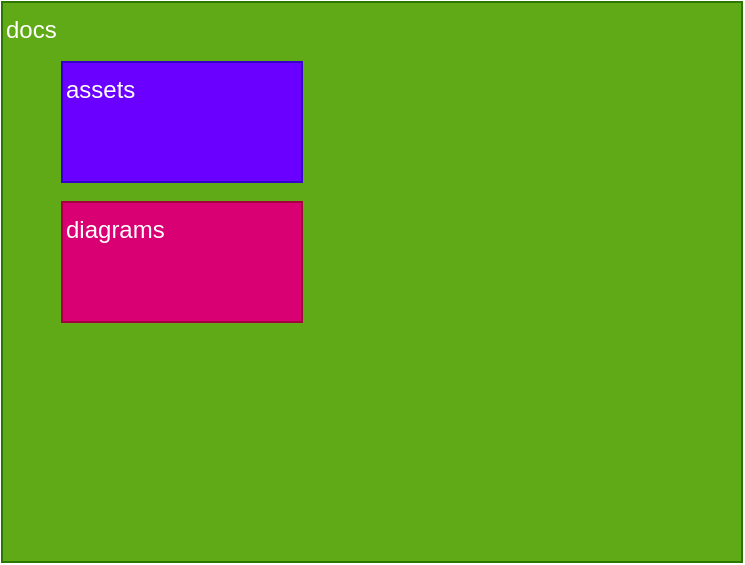<mxfile>
    <diagram id="A7t4BWptkDTzbcj6fcs-" name="Page-1">
        <mxGraphModel dx="1130" dy="802" grid="1" gridSize="10" guides="1" tooltips="1" connect="1" arrows="1" fold="1" page="1" pageScale="1" pageWidth="827" pageHeight="1169" math="0" shadow="0">
            <root>
                <mxCell id="0"/>
                <mxCell id="1" parent="0"/>
                <mxCell id="2" value="docs" style="rounded=0;whiteSpace=wrap;html=1;fillColor=#60a917;fontColor=#ffffff;strokeColor=#2D7600;align=left;verticalAlign=top;" vertex="1" parent="1">
                    <mxGeometry x="240" y="220" width="370" height="280" as="geometry"/>
                </mxCell>
                <mxCell id="3" value="assets" style="rounded=0;whiteSpace=wrap;html=1;fillColor=#6a00ff;fontColor=#ffffff;strokeColor=#3700CC;align=left;verticalAlign=top;" vertex="1" parent="1">
                    <mxGeometry x="270" y="250" width="120" height="60" as="geometry"/>
                </mxCell>
                <mxCell id="4" value="diagrams" style="rounded=0;whiteSpace=wrap;html=1;fillColor=#d80073;fontColor=#ffffff;strokeColor=#A50040;align=left;verticalAlign=top;" vertex="1" parent="1">
                    <mxGeometry x="270" y="320" width="120" height="60" as="geometry"/>
                </mxCell>
            </root>
        </mxGraphModel>
    </diagram>
</mxfile>